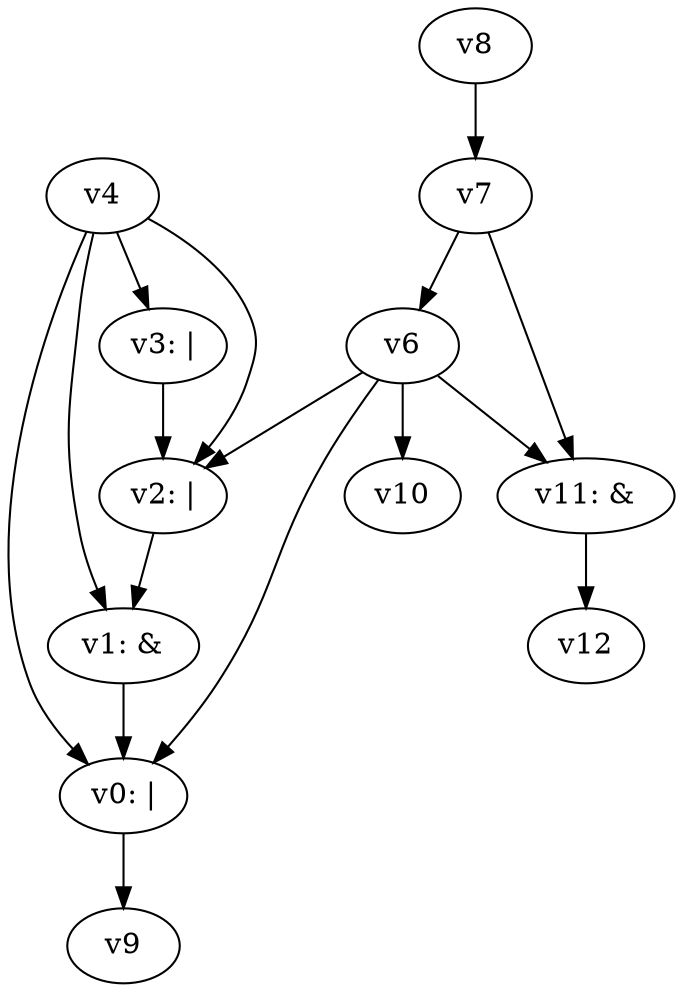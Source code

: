 digraph G { 
v0 [label="v0: |"]; 
v1 [label="v1: &"]; 
v2 [label="v2: |"]; 
v3 [label="v3: |"]; 
v11 [label="v11: &"]; 
v0 -> v9;
v1 -> v0;
v2 -> v1;
v3 -> v2;
v4 -> v0;
v4 -> v1;
v4 -> v2;
v4 -> v3;
v6 -> v0;
v6 -> v2;
v6 -> v10;
v6 -> v11 -> v12;
v7 -> v6;
v7 -> v11;
v8 -> v7;
}
